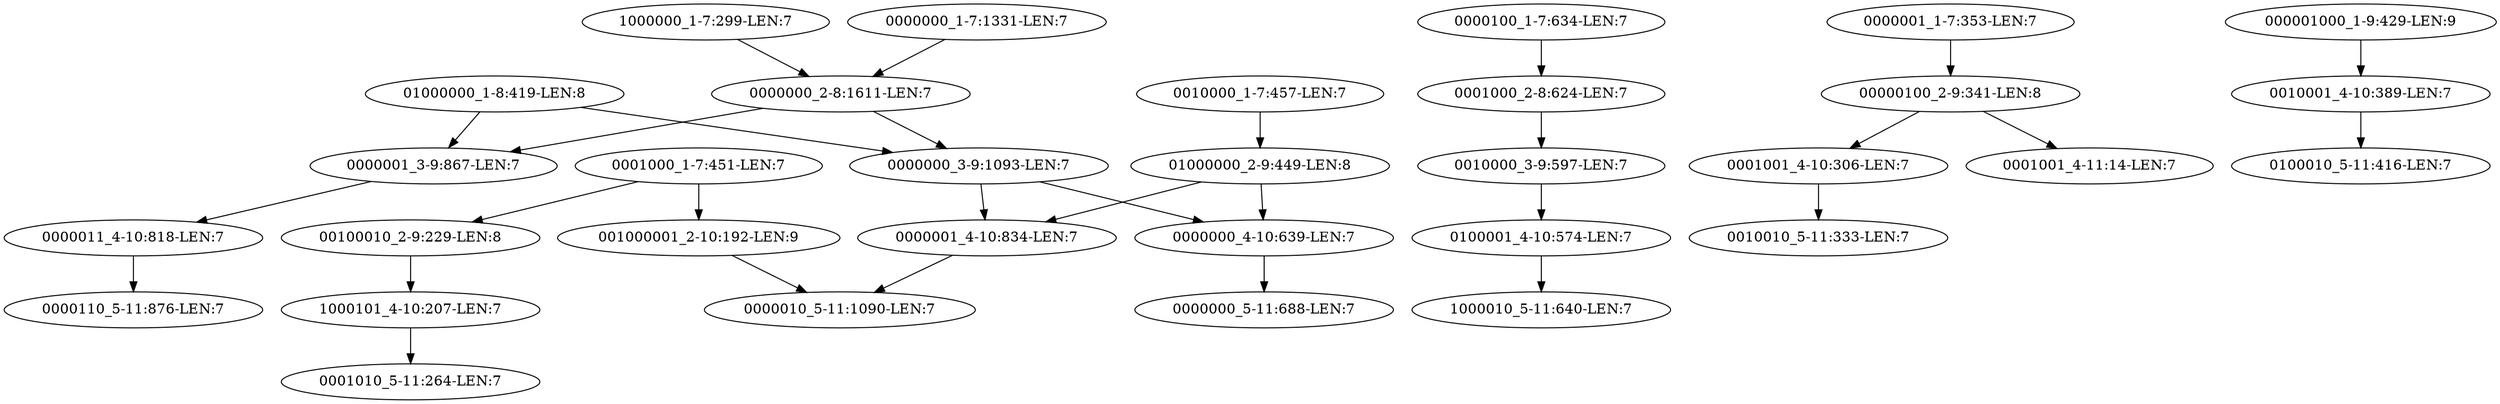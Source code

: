 digraph G {
    "00100010_2-9:229-LEN:8" -> "1000101_4-10:207-LEN:7";
    "0001000_2-8:624-LEN:7" -> "0010000_3-9:597-LEN:7";
    "0000000_2-8:1611-LEN:7" -> "0000000_3-9:1093-LEN:7";
    "0000000_2-8:1611-LEN:7" -> "0000001_3-9:867-LEN:7";
    "001000001_2-10:192-LEN:9" -> "0000010_5-11:1090-LEN:7";
    "0000000_3-9:1093-LEN:7" -> "0000001_4-10:834-LEN:7";
    "0000000_3-9:1093-LEN:7" -> "0000000_4-10:639-LEN:7";
    "0100001_4-10:574-LEN:7" -> "1000010_5-11:640-LEN:7";
    "0001000_1-7:451-LEN:7" -> "00100010_2-9:229-LEN:8";
    "0001000_1-7:451-LEN:7" -> "001000001_2-10:192-LEN:9";
    "0000100_1-7:634-LEN:7" -> "0001000_2-8:624-LEN:7";
    "01000000_2-9:449-LEN:8" -> "0000001_4-10:834-LEN:7";
    "01000000_2-9:449-LEN:8" -> "0000000_4-10:639-LEN:7";
    "0010000_3-9:597-LEN:7" -> "0100001_4-10:574-LEN:7";
    "0000001_4-10:834-LEN:7" -> "0000010_5-11:1090-LEN:7";
    "00000100_2-9:341-LEN:8" -> "0001001_4-10:306-LEN:7";
    "00000100_2-9:341-LEN:8" -> "0001001_4-11:14-LEN:7";
    "1000000_1-7:299-LEN:7" -> "0000000_2-8:1611-LEN:7";
    "0000000_1-7:1331-LEN:7" -> "0000000_2-8:1611-LEN:7";
    "01000000_1-8:419-LEN:8" -> "0000000_3-9:1093-LEN:7";
    "01000000_1-8:419-LEN:8" -> "0000001_3-9:867-LEN:7";
    "1000101_4-10:207-LEN:7" -> "0001010_5-11:264-LEN:7";
    "0010000_1-7:457-LEN:7" -> "01000000_2-9:449-LEN:8";
    "000001000_1-9:429-LEN:9" -> "0010001_4-10:389-LEN:7";
    "0010001_4-10:389-LEN:7" -> "0100010_5-11:416-LEN:7";
    "0001001_4-10:306-LEN:7" -> "0010010_5-11:333-LEN:7";
    "0000011_4-10:818-LEN:7" -> "0000110_5-11:876-LEN:7";
    "0000000_4-10:639-LEN:7" -> "0000000_5-11:688-LEN:7";
    "0000001_3-9:867-LEN:7" -> "0000011_4-10:818-LEN:7";
    "0000001_1-7:353-LEN:7" -> "00000100_2-9:341-LEN:8";
}
